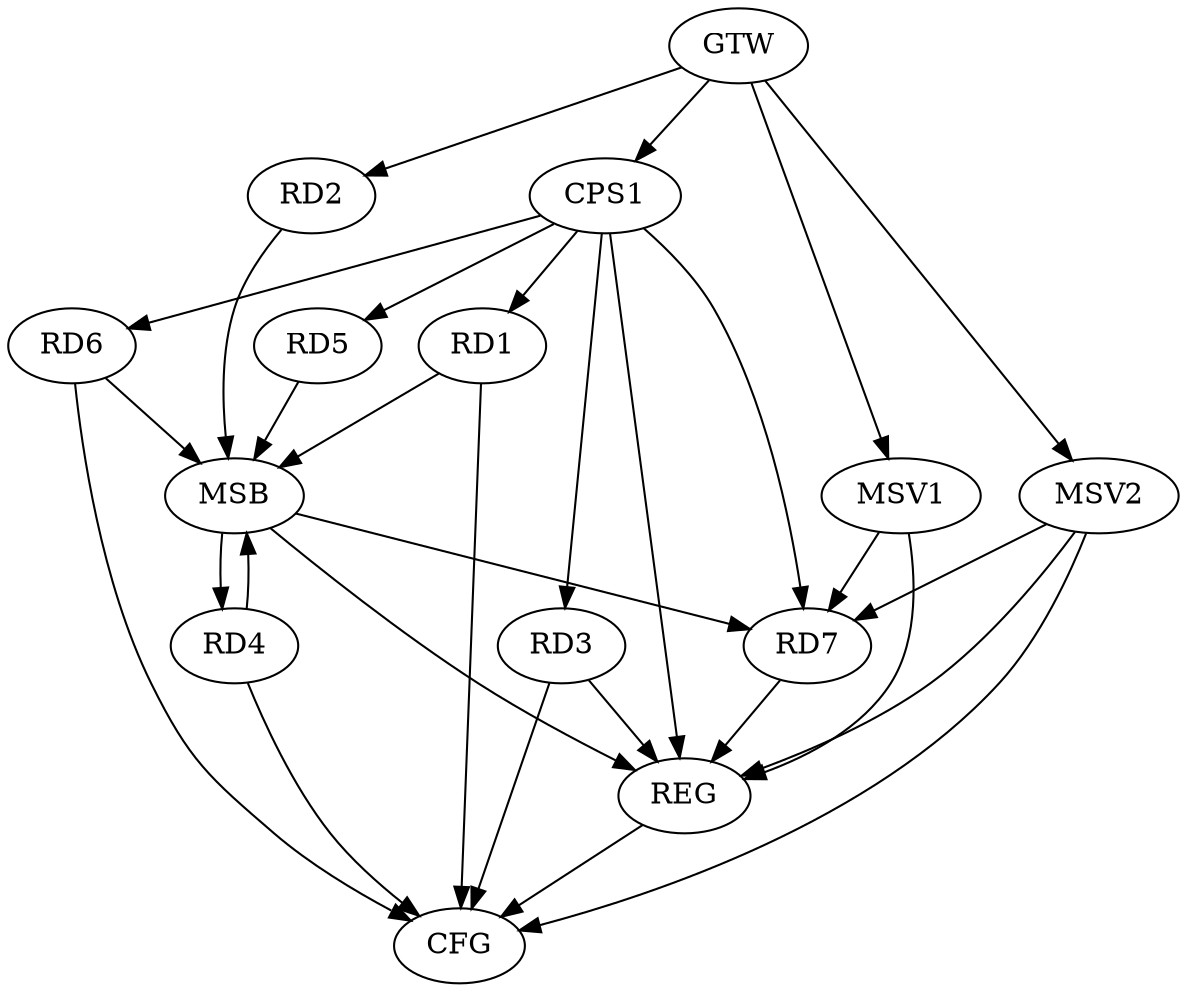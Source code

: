 strict digraph G {
  RD1 [ label="RD1" ];
  RD2 [ label="RD2" ];
  RD3 [ label="RD3" ];
  RD4 [ label="RD4" ];
  RD5 [ label="RD5" ];
  RD6 [ label="RD6" ];
  RD7 [ label="RD7" ];
  CPS1 [ label="CPS1" ];
  GTW [ label="GTW" ];
  REG [ label="REG" ];
  MSB [ label="MSB" ];
  CFG [ label="CFG" ];
  MSV1 [ label="MSV1" ];
  MSV2 [ label="MSV2" ];
  CPS1 -> RD1;
  CPS1 -> RD3;
  CPS1 -> RD5;
  CPS1 -> RD6;
  CPS1 -> RD7;
  GTW -> RD2;
  GTW -> CPS1;
  RD3 -> REG;
  RD7 -> REG;
  CPS1 -> REG;
  RD1 -> MSB;
  MSB -> REG;
  RD2 -> MSB;
  MSB -> RD4;
  RD4 -> MSB;
  MSB -> RD7;
  RD5 -> MSB;
  RD6 -> MSB;
  RD1 -> CFG;
  RD6 -> CFG;
  RD3 -> CFG;
  RD4 -> CFG;
  REG -> CFG;
  MSV1 -> RD7;
  GTW -> MSV1;
  MSV1 -> REG;
  MSV2 -> RD7;
  GTW -> MSV2;
  MSV2 -> REG;
  MSV2 -> CFG;
}
